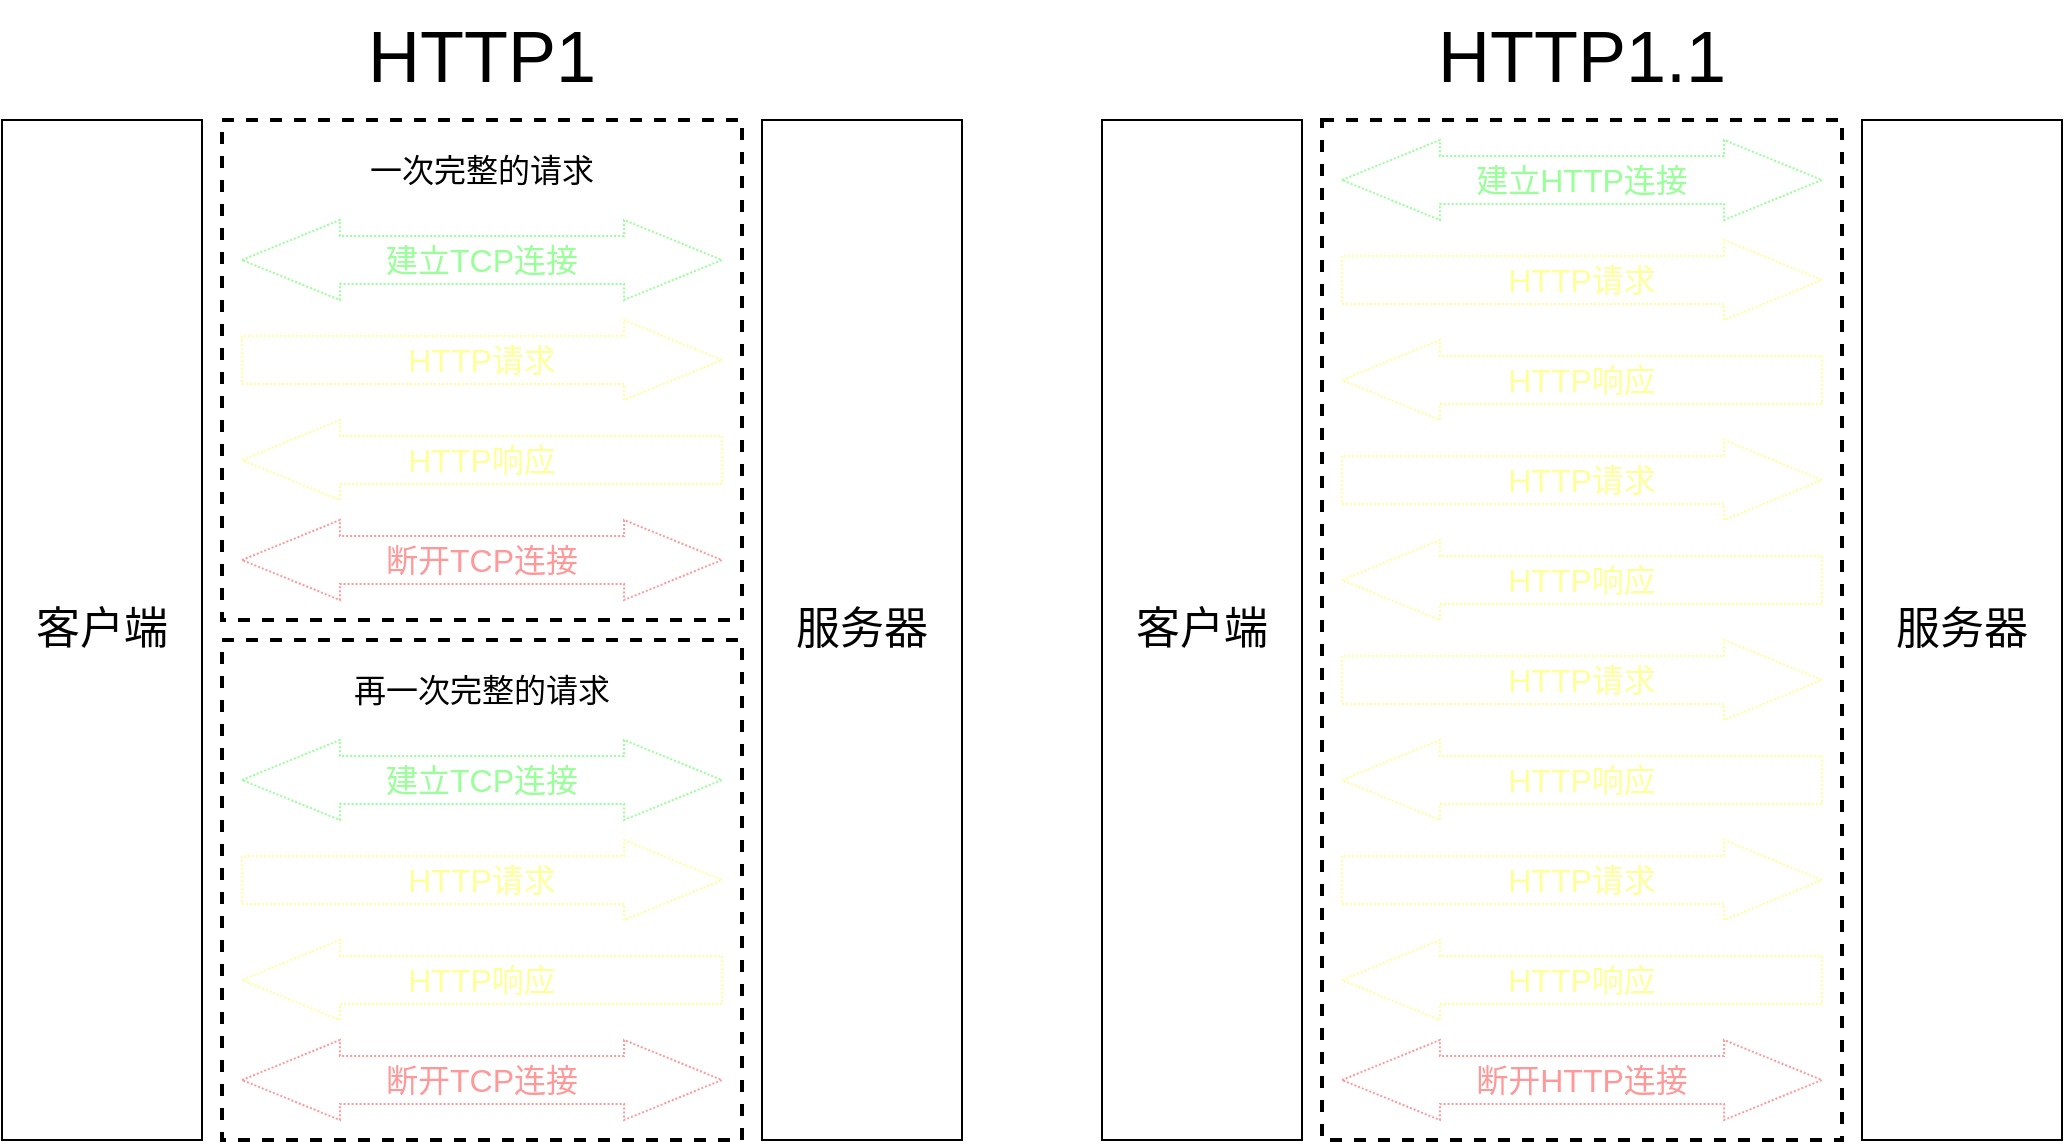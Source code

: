 <mxfile version="18.0.1" type="device"><diagram id="P3hjfFUsKYxV1EszwjS2" name="第 1 页"><mxGraphModel dx="950" dy="620" grid="0" gridSize="10" guides="1" tooltips="1" connect="1" arrows="1" fold="1" page="0" pageScale="1" pageWidth="1600" pageHeight="900" math="0" shadow="0"><root><mxCell id="0"/><mxCell id="1" parent="0"/><mxCell id="IPwFP8pGtDE07T5s-F0o-9" value="" style="rounded=0;whiteSpace=wrap;html=1;fontSize=16;fillColor=none;dashed=1;strokeWidth=2;" parent="1" vertex="1"><mxGeometry x="320" y="220" width="260" height="250" as="geometry"/></mxCell><mxCell id="IPwFP8pGtDE07T5s-F0o-1" value="&lt;font style=&quot;font-size: 22px;&quot;&gt;客户端&lt;/font&gt;" style="rounded=0;whiteSpace=wrap;html=1;fillColor=none;" parent="1" vertex="1"><mxGeometry x="210" y="220" width="100" height="510" as="geometry"/></mxCell><mxCell id="IPwFP8pGtDE07T5s-F0o-2" value="&lt;font style=&quot;font-size: 22px;&quot;&gt;服务器&lt;/font&gt;" style="rounded=0;whiteSpace=wrap;html=1;fillColor=none;" parent="1" vertex="1"><mxGeometry x="590" y="220" width="100" height="510" as="geometry"/></mxCell><mxCell id="IPwFP8pGtDE07T5s-F0o-5" value="&lt;font color=&quot;#99ff99&quot; style=&quot;font-size: 16px;&quot;&gt;建立TCP连接&lt;/font&gt;" style="shape=doubleArrow;whiteSpace=wrap;html=1;fontSize=18;fillColor=none;arrowWidth=0.6;arrowSize=0.204;dashed=1;dashPattern=1 1;strokeColor=#99FF99;" parent="1" vertex="1"><mxGeometry x="330" y="270" width="240" height="40" as="geometry"/></mxCell><mxCell id="IPwFP8pGtDE07T5s-F0o-6" value="&lt;font color=&quot;#ffff99&quot; style=&quot;font-size: 16px;&quot;&gt;HTTP请求&lt;/font&gt;" style="shape=singleArrow;direction=west;whiteSpace=wrap;html=1;fontSize=18;fillColor=none;arrowWidth=0.6;arrowSize=0.204;dashed=1;dashPattern=1 1;flipH=1;strokeColor=#FFFF99;" parent="1" vertex="1"><mxGeometry x="330" y="320" width="240" height="40" as="geometry"/></mxCell><mxCell id="IPwFP8pGtDE07T5s-F0o-7" value="&lt;font color=&quot;#ffff99&quot; style=&quot;font-size: 16px;&quot;&gt;HTTP响应&lt;/font&gt;" style="shape=singleArrow;direction=west;whiteSpace=wrap;html=1;fontSize=18;fillColor=none;arrowWidth=0.6;arrowSize=0.204;dashed=1;dashPattern=1 1;strokeColor=#FFFF99;" parent="1" vertex="1"><mxGeometry x="330" y="370" width="240" height="40" as="geometry"/></mxCell><mxCell id="IPwFP8pGtDE07T5s-F0o-8" value="&lt;font color=&quot;#ff9999&quot; style=&quot;font-size: 16px;&quot;&gt;断开TCP连接&lt;/font&gt;" style="shape=doubleArrow;whiteSpace=wrap;html=1;fontSize=18;fillColor=none;arrowWidth=0.6;arrowSize=0.204;dashed=1;dashPattern=1 1;strokeColor=#FF9999;" parent="1" vertex="1"><mxGeometry x="330" y="420" width="240" height="40" as="geometry"/></mxCell><mxCell id="IPwFP8pGtDE07T5s-F0o-10" value="一次完整的请求" style="text;html=1;strokeColor=none;fillColor=none;align=center;verticalAlign=middle;whiteSpace=wrap;rounded=0;dashed=1;fontSize=16;" parent="1" vertex="1"><mxGeometry x="370" y="230" width="160" height="30" as="geometry"/></mxCell><mxCell id="IPwFP8pGtDE07T5s-F0o-11" value="" style="rounded=0;whiteSpace=wrap;html=1;fontSize=16;fillColor=none;dashed=1;strokeWidth=2;" parent="1" vertex="1"><mxGeometry x="320" y="480" width="260" height="250" as="geometry"/></mxCell><mxCell id="IPwFP8pGtDE07T5s-F0o-12" value="&lt;font color=&quot;#99ff99&quot; style=&quot;font-size: 16px;&quot;&gt;建立TCP连接&lt;/font&gt;" style="shape=doubleArrow;whiteSpace=wrap;html=1;fontSize=18;fillColor=none;arrowWidth=0.6;arrowSize=0.204;dashed=1;dashPattern=1 1;strokeColor=#99FF99;" parent="1" vertex="1"><mxGeometry x="330" y="530" width="240" height="40" as="geometry"/></mxCell><mxCell id="IPwFP8pGtDE07T5s-F0o-13" value="&lt;font color=&quot;#ffff99&quot; style=&quot;font-size: 16px;&quot;&gt;HTTP请求&lt;/font&gt;" style="shape=singleArrow;direction=west;whiteSpace=wrap;html=1;fontSize=18;fillColor=none;arrowWidth=0.6;arrowSize=0.204;dashed=1;dashPattern=1 1;flipH=1;strokeColor=#FFFF99;" parent="1" vertex="1"><mxGeometry x="330" y="580" width="240" height="40" as="geometry"/></mxCell><mxCell id="IPwFP8pGtDE07T5s-F0o-14" value="&lt;font color=&quot;#ffff99&quot; style=&quot;font-size: 16px;&quot;&gt;HTTP响应&lt;/font&gt;" style="shape=singleArrow;direction=west;whiteSpace=wrap;html=1;fontSize=18;fillColor=none;arrowWidth=0.6;arrowSize=0.204;dashed=1;dashPattern=1 1;strokeColor=#FFFF99;" parent="1" vertex="1"><mxGeometry x="330" y="630" width="240" height="40" as="geometry"/></mxCell><mxCell id="IPwFP8pGtDE07T5s-F0o-15" value="&lt;font color=&quot;#ff9999&quot; style=&quot;font-size: 16px;&quot;&gt;断开TCP连接&lt;/font&gt;" style="shape=doubleArrow;whiteSpace=wrap;html=1;fontSize=18;fillColor=none;arrowWidth=0.6;arrowSize=0.204;dashed=1;dashPattern=1 1;strokeColor=#FF9999;" parent="1" vertex="1"><mxGeometry x="330" y="680" width="240" height="40" as="geometry"/></mxCell><mxCell id="IPwFP8pGtDE07T5s-F0o-16" value="再一次完整的请求" style="text;html=1;strokeColor=none;fillColor=none;align=center;verticalAlign=middle;whiteSpace=wrap;rounded=0;dashed=1;fontSize=16;" parent="1" vertex="1"><mxGeometry x="370" y="490" width="160" height="30" as="geometry"/></mxCell><mxCell id="ColcmqKHE_9q8q8k4VXa-1" value="&lt;font style=&quot;font-size: 36px;&quot;&gt;HTTP1&lt;br&gt;&lt;/font&gt;" style="text;html=1;strokeColor=none;fillColor=none;align=center;verticalAlign=middle;whiteSpace=wrap;rounded=0;" vertex="1" parent="1"><mxGeometry x="297.25" y="160" width="305.5" height="55" as="geometry"/></mxCell><mxCell id="ColcmqKHE_9q8q8k4VXa-3" value="" style="rounded=0;whiteSpace=wrap;html=1;fontSize=16;fillColor=none;dashed=1;strokeWidth=2;" vertex="1" parent="1"><mxGeometry x="870" y="220" width="260" height="510" as="geometry"/></mxCell><mxCell id="ColcmqKHE_9q8q8k4VXa-4" value="&lt;font style=&quot;font-size: 22px;&quot;&gt;客户端&lt;/font&gt;" style="rounded=0;whiteSpace=wrap;html=1;fillColor=none;" vertex="1" parent="1"><mxGeometry x="760" y="220" width="100" height="510" as="geometry"/></mxCell><mxCell id="ColcmqKHE_9q8q8k4VXa-5" value="&lt;font style=&quot;font-size: 22px;&quot;&gt;服务器&lt;/font&gt;" style="rounded=0;whiteSpace=wrap;html=1;fillColor=none;" vertex="1" parent="1"><mxGeometry x="1140" y="220" width="100" height="510" as="geometry"/></mxCell><mxCell id="ColcmqKHE_9q8q8k4VXa-6" value="&lt;font color=&quot;#99ff99&quot; style=&quot;font-size: 16px;&quot;&gt;建立HTTP连接&lt;/font&gt;" style="shape=doubleArrow;whiteSpace=wrap;html=1;fontSize=18;fillColor=none;arrowWidth=0.6;arrowSize=0.204;dashed=1;dashPattern=1 1;strokeColor=#99FF99;" vertex="1" parent="1"><mxGeometry x="880" y="230" width="240" height="40" as="geometry"/></mxCell><mxCell id="ColcmqKHE_9q8q8k4VXa-7" value="&lt;font color=&quot;#ffff99&quot; style=&quot;font-size: 16px;&quot;&gt;HTTP请求&lt;/font&gt;" style="shape=singleArrow;direction=west;whiteSpace=wrap;html=1;fontSize=18;fillColor=none;arrowWidth=0.6;arrowSize=0.204;dashed=1;dashPattern=1 1;flipH=1;strokeColor=#FFFF99;" vertex="1" parent="1"><mxGeometry x="880" y="280" width="240" height="40" as="geometry"/></mxCell><mxCell id="ColcmqKHE_9q8q8k4VXa-8" value="&lt;font color=&quot;#ffff99&quot; style=&quot;font-size: 16px;&quot;&gt;HTTP响应&lt;/font&gt;" style="shape=singleArrow;direction=west;whiteSpace=wrap;html=1;fontSize=18;fillColor=none;arrowWidth=0.6;arrowSize=0.204;dashed=1;dashPattern=1 1;strokeColor=#FFFF99;" vertex="1" parent="1"><mxGeometry x="880" y="330" width="240" height="40" as="geometry"/></mxCell><mxCell id="ColcmqKHE_9q8q8k4VXa-9" value="&lt;font color=&quot;#ff9999&quot; style=&quot;font-size: 16px;&quot;&gt;断开HTTP连接&lt;/font&gt;" style="shape=doubleArrow;whiteSpace=wrap;html=1;fontSize=18;fillColor=none;arrowWidth=0.6;arrowSize=0.204;dashed=1;dashPattern=1 1;strokeColor=#FF9999;" vertex="1" parent="1"><mxGeometry x="880" y="680" width="240" height="40" as="geometry"/></mxCell><mxCell id="ColcmqKHE_9q8q8k4VXa-17" value="&lt;font style=&quot;font-size: 36px;&quot;&gt;HTTP1.1&lt;br&gt;&lt;/font&gt;" style="text;html=1;strokeColor=none;fillColor=none;align=center;verticalAlign=middle;whiteSpace=wrap;rounded=0;" vertex="1" parent="1"><mxGeometry x="847.25" y="160" width="305.5" height="55" as="geometry"/></mxCell><mxCell id="ColcmqKHE_9q8q8k4VXa-18" value="&lt;font color=&quot;#ffff99&quot; style=&quot;font-size: 16px;&quot;&gt;HTTP请求&lt;/font&gt;" style="shape=singleArrow;direction=west;whiteSpace=wrap;html=1;fontSize=18;fillColor=none;arrowWidth=0.6;arrowSize=0.204;dashed=1;dashPattern=1 1;flipH=1;strokeColor=#FFFF99;" vertex="1" parent="1"><mxGeometry x="880" y="380" width="240" height="40" as="geometry"/></mxCell><mxCell id="ColcmqKHE_9q8q8k4VXa-19" value="&lt;font color=&quot;#ffff99&quot; style=&quot;font-size: 16px;&quot;&gt;HTTP响应&lt;/font&gt;" style="shape=singleArrow;direction=west;whiteSpace=wrap;html=1;fontSize=18;fillColor=none;arrowWidth=0.6;arrowSize=0.204;dashed=1;dashPattern=1 1;strokeColor=#FFFF99;" vertex="1" parent="1"><mxGeometry x="880" y="430" width="240" height="40" as="geometry"/></mxCell><mxCell id="ColcmqKHE_9q8q8k4VXa-20" value="&lt;font color=&quot;#ffff99&quot; style=&quot;font-size: 16px;&quot;&gt;HTTP请求&lt;/font&gt;" style="shape=singleArrow;direction=west;whiteSpace=wrap;html=1;fontSize=18;fillColor=none;arrowWidth=0.6;arrowSize=0.204;dashed=1;dashPattern=1 1;flipH=1;strokeColor=#FFFF99;" vertex="1" parent="1"><mxGeometry x="880" y="480" width="240" height="40" as="geometry"/></mxCell><mxCell id="ColcmqKHE_9q8q8k4VXa-21" value="&lt;font color=&quot;#ffff99&quot; style=&quot;font-size: 16px;&quot;&gt;HTTP响应&lt;/font&gt;" style="shape=singleArrow;direction=west;whiteSpace=wrap;html=1;fontSize=18;fillColor=none;arrowWidth=0.6;arrowSize=0.204;dashed=1;dashPattern=1 1;strokeColor=#FFFF99;" vertex="1" parent="1"><mxGeometry x="880" y="530" width="240" height="40" as="geometry"/></mxCell><mxCell id="ColcmqKHE_9q8q8k4VXa-22" value="&lt;font color=&quot;#ffff99&quot; style=&quot;font-size: 16px;&quot;&gt;HTTP请求&lt;/font&gt;" style="shape=singleArrow;direction=west;whiteSpace=wrap;html=1;fontSize=18;fillColor=none;arrowWidth=0.6;arrowSize=0.204;dashed=1;dashPattern=1 1;flipH=1;strokeColor=#FFFF99;" vertex="1" parent="1"><mxGeometry x="880" y="580" width="240" height="40" as="geometry"/></mxCell><mxCell id="ColcmqKHE_9q8q8k4VXa-23" value="&lt;font color=&quot;#ffff99&quot; style=&quot;font-size: 16px;&quot;&gt;HTTP响应&lt;/font&gt;" style="shape=singleArrow;direction=west;whiteSpace=wrap;html=1;fontSize=18;fillColor=none;arrowWidth=0.6;arrowSize=0.204;dashed=1;dashPattern=1 1;strokeColor=#FFFF99;" vertex="1" parent="1"><mxGeometry x="880" y="630" width="240" height="40" as="geometry"/></mxCell></root></mxGraphModel></diagram></mxfile>